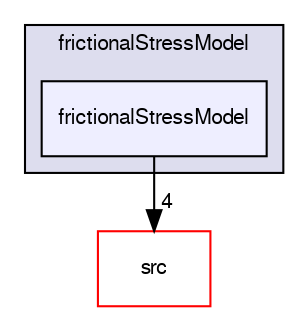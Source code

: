 digraph "applications/solvers/multiphase/twoPhaseEulerFoam/phaseCompressibleTurbulenceModels/kineticTheoryModels/frictionalStressModel/frictionalStressModel" {
  bgcolor=transparent;
  compound=true
  node [ fontsize="10", fontname="FreeSans"];
  edge [ labelfontsize="10", labelfontname="FreeSans"];
  subgraph clusterdir_0105b01121de7b92f68615c3d021d922 {
    graph [ bgcolor="#ddddee", pencolor="black", label="frictionalStressModel" fontname="FreeSans", fontsize="10", URL="dir_0105b01121de7b92f68615c3d021d922.html"]
  dir_15b82d356673a097249638c1e3eed7ae [shape=box, label="frictionalStressModel", style="filled", fillcolor="#eeeeff", pencolor="black", URL="dir_15b82d356673a097249638c1e3eed7ae.html"];
  }
  dir_68267d1309a1af8e8297ef4c3efbcdba [shape=box label="src" color="red" URL="dir_68267d1309a1af8e8297ef4c3efbcdba.html"];
  dir_15b82d356673a097249638c1e3eed7ae->dir_68267d1309a1af8e8297ef4c3efbcdba [headlabel="4", labeldistance=1.5 headhref="dir_000248_000577.html"];
}
